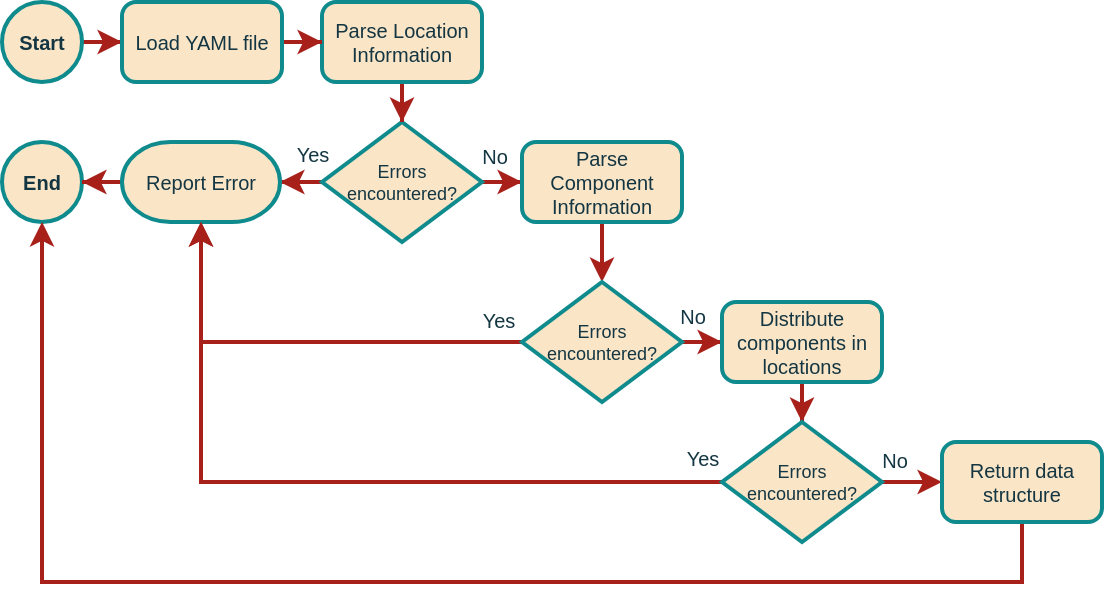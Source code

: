 <mxfile version="21.6.8" type="device">
  <diagram name="Page-1" id="ew7vi9b7o_5ddHdVxSJt">
    <mxGraphModel dx="540" dy="907" grid="1" gridSize="10" guides="1" tooltips="1" connect="1" arrows="1" fold="1" page="1" pageScale="1" pageWidth="850" pageHeight="1100" math="0" shadow="0">
      <root>
        <mxCell id="0" />
        <mxCell id="1" parent="0" />
        <mxCell id="lI_EmPgApQuugRqTcfI--8" style="edgeStyle=orthogonalEdgeStyle;shape=connector;rounded=0;orthogonalLoop=1;jettySize=auto;html=1;exitX=0;exitY=0.5;exitDx=0;exitDy=0;exitPerimeter=0;labelBackgroundColor=default;strokeColor=#A8201A;strokeWidth=2;fontFamily=Helvetica;fontSize=11;fontColor=#143642;endArrow=classic;fillColor=#FAE5C7;" edge="1" parent="1" source="C9X9QNjV8dWVqkScu7Qu-138" target="lI_EmPgApQuugRqTcfI--7">
          <mxGeometry relative="1" as="geometry" />
        </mxCell>
        <mxCell id="lI_EmPgApQuugRqTcfI--13" style="edgeStyle=orthogonalEdgeStyle;shape=connector;rounded=0;orthogonalLoop=1;jettySize=auto;html=1;labelBackgroundColor=default;strokeColor=#A8201A;strokeWidth=2;fontFamily=Helvetica;fontSize=11;fontColor=#143642;endArrow=classic;fillColor=#FAE5C7;" edge="1" parent="1" source="C9X9QNjV8dWVqkScu7Qu-138" target="lI_EmPgApQuugRqTcfI--2">
          <mxGeometry relative="1" as="geometry" />
        </mxCell>
        <mxCell id="C9X9QNjV8dWVqkScu7Qu-138" value="Errors &lt;br&gt;encountered?" style="strokeWidth=2;html=1;shape=mxgraph.flowchart.decision;whiteSpace=wrap;strokeColor=#0F8B8D;fontFamily=Helvetica;fontSize=9;fontColor=#143642;fillColor=#FAE5C7;" parent="1" vertex="1">
          <mxGeometry x="1040" y="100" width="80" height="60" as="geometry" />
        </mxCell>
        <mxCell id="C9X9QNjV8dWVqkScu7Qu-145" value="End" style="strokeWidth=2;html=1;shape=mxgraph.flowchart.start_2;whiteSpace=wrap;labelBackgroundColor=none;fillColor=#FAE5C7;strokeColor=#0F8B8D;fontColor=#143642;fontSize=10;fontStyle=1" parent="1" vertex="1">
          <mxGeometry x="880" y="110" width="40" height="40" as="geometry" />
        </mxCell>
        <mxCell id="C9X9QNjV8dWVqkScu7Qu-150" value="No" style="edgeLabel;html=1;align=center;verticalAlign=middle;resizable=0;points=[];fontSize=10;fontFamily=Helvetica;fontColor=#143642;labelBackgroundColor=none;" parent="1" vertex="1" connectable="0">
          <mxGeometry x="1128.003" y="118" as="geometry">
            <mxPoint x="-2" y="-1" as="offset" />
          </mxGeometry>
        </mxCell>
        <mxCell id="lI_EmPgApQuugRqTcfI--10" value="" style="edgeStyle=orthogonalEdgeStyle;shape=connector;rounded=0;orthogonalLoop=1;jettySize=auto;html=1;labelBackgroundColor=default;strokeColor=#A8201A;strokeWidth=2;fontFamily=Helvetica;fontSize=11;fontColor=#143642;endArrow=classic;fillColor=#FAE5C7;" edge="1" parent="1" source="lI_EmPgApQuugRqTcfI--1" target="lI_EmPgApQuugRqTcfI--5">
          <mxGeometry relative="1" as="geometry" />
        </mxCell>
        <mxCell id="lI_EmPgApQuugRqTcfI--1" value="Start" style="strokeWidth=2;html=1;shape=mxgraph.flowchart.start_2;whiteSpace=wrap;labelBackgroundColor=none;fillColor=#FAE5C7;strokeColor=#0F8B8D;fontColor=#143642;fontSize=10;fontStyle=1" vertex="1" parent="1">
          <mxGeometry x="880" y="40" width="40" height="40" as="geometry" />
        </mxCell>
        <mxCell id="lI_EmPgApQuugRqTcfI--16" value="" style="edgeStyle=orthogonalEdgeStyle;shape=connector;rounded=0;orthogonalLoop=1;jettySize=auto;html=1;labelBackgroundColor=default;strokeColor=#A8201A;strokeWidth=2;fontFamily=Helvetica;fontSize=11;fontColor=#143642;endArrow=classic;fillColor=#FAE5C7;" edge="1" parent="1" source="lI_EmPgApQuugRqTcfI--2" target="lI_EmPgApQuugRqTcfI--15">
          <mxGeometry relative="1" as="geometry" />
        </mxCell>
        <mxCell id="lI_EmPgApQuugRqTcfI--2" value="Parse Component&lt;br&gt;Information" style="rounded=1;whiteSpace=wrap;html=1;absoluteArcSize=1;arcSize=14;strokeWidth=2;strokeColor=#0F8B8D;fontFamily=Helvetica;fontSize=10;fontColor=#143642;fillColor=#FAE5C7;" vertex="1" parent="1">
          <mxGeometry x="1140" y="110" width="80" height="40" as="geometry" />
        </mxCell>
        <mxCell id="lI_EmPgApQuugRqTcfI--6" style="edgeStyle=orthogonalEdgeStyle;shape=connector;rounded=0;orthogonalLoop=1;jettySize=auto;html=1;labelBackgroundColor=default;strokeColor=#A8201A;strokeWidth=2;fontFamily=Helvetica;fontSize=11;fontColor=#143642;endArrow=classic;fillColor=#FAE5C7;" edge="1" parent="1" source="lI_EmPgApQuugRqTcfI--3" target="C9X9QNjV8dWVqkScu7Qu-138">
          <mxGeometry relative="1" as="geometry" />
        </mxCell>
        <mxCell id="lI_EmPgApQuugRqTcfI--3" value="Parse Location&lt;br&gt;Information" style="rounded=1;whiteSpace=wrap;html=1;absoluteArcSize=1;arcSize=14;strokeWidth=2;strokeColor=#0F8B8D;fontFamily=Helvetica;fontSize=10;fontColor=#143642;fillColor=#FAE5C7;" vertex="1" parent="1">
          <mxGeometry x="1040" y="40" width="80" height="40" as="geometry" />
        </mxCell>
        <mxCell id="lI_EmPgApQuugRqTcfI--11" value="" style="edgeStyle=orthogonalEdgeStyle;shape=connector;rounded=0;orthogonalLoop=1;jettySize=auto;html=1;labelBackgroundColor=default;strokeColor=#A8201A;strokeWidth=2;fontFamily=Helvetica;fontSize=11;fontColor=#143642;endArrow=classic;fillColor=#FAE5C7;" edge="1" parent="1" source="lI_EmPgApQuugRqTcfI--5" target="lI_EmPgApQuugRqTcfI--3">
          <mxGeometry relative="1" as="geometry" />
        </mxCell>
        <mxCell id="lI_EmPgApQuugRqTcfI--5" value="Load YAML file" style="rounded=1;whiteSpace=wrap;html=1;absoluteArcSize=1;arcSize=14;strokeWidth=2;strokeColor=#0F8B8D;fontFamily=Helvetica;fontSize=10;fontColor=#143642;fillColor=#FAE5C7;" vertex="1" parent="1">
          <mxGeometry x="940" y="40" width="80" height="40" as="geometry" />
        </mxCell>
        <mxCell id="lI_EmPgApQuugRqTcfI--9" value="" style="edgeStyle=orthogonalEdgeStyle;shape=connector;rounded=0;orthogonalLoop=1;jettySize=auto;html=1;labelBackgroundColor=default;strokeColor=#A8201A;strokeWidth=2;fontFamily=Helvetica;fontSize=11;fontColor=#143642;endArrow=classic;fillColor=#FAE5C7;" edge="1" parent="1" source="lI_EmPgApQuugRqTcfI--7" target="C9X9QNjV8dWVqkScu7Qu-145">
          <mxGeometry relative="1" as="geometry" />
        </mxCell>
        <mxCell id="lI_EmPgApQuugRqTcfI--7" value="Report Error" style="strokeWidth=2;html=1;shape=mxgraph.flowchart.terminator;whiteSpace=wrap;strokeColor=#0F8B8D;fontFamily=Helvetica;fontSize=10;fontColor=#143642;fillColor=#FAE5C7;" vertex="1" parent="1">
          <mxGeometry x="940" y="110" width="79" height="40" as="geometry" />
        </mxCell>
        <mxCell id="lI_EmPgApQuugRqTcfI--20" value="" style="edgeStyle=orthogonalEdgeStyle;shape=connector;rounded=0;orthogonalLoop=1;jettySize=auto;html=1;labelBackgroundColor=default;strokeColor=#A8201A;strokeWidth=2;fontFamily=Helvetica;fontSize=11;fontColor=#143642;endArrow=classic;fillColor=#FAE5C7;" edge="1" parent="1" source="lI_EmPgApQuugRqTcfI--15" target="lI_EmPgApQuugRqTcfI--19">
          <mxGeometry relative="1" as="geometry" />
        </mxCell>
        <mxCell id="lI_EmPgApQuugRqTcfI--39" style="edgeStyle=orthogonalEdgeStyle;shape=connector;rounded=0;orthogonalLoop=1;jettySize=auto;html=1;exitX=0;exitY=0.5;exitDx=0;exitDy=0;exitPerimeter=0;labelBackgroundColor=default;strokeColor=#A8201A;strokeWidth=2;fontFamily=Helvetica;fontSize=11;fontColor=#143642;endArrow=classic;fillColor=#FAE5C7;" edge="1" parent="1" source="lI_EmPgApQuugRqTcfI--15" target="lI_EmPgApQuugRqTcfI--7">
          <mxGeometry relative="1" as="geometry" />
        </mxCell>
        <mxCell id="lI_EmPgApQuugRqTcfI--15" value="Errors &lt;br&gt;encountered?" style="strokeWidth=2;html=1;shape=mxgraph.flowchart.decision;whiteSpace=wrap;strokeColor=#0F8B8D;fontFamily=Helvetica;fontSize=9;fontColor=#143642;fillColor=#FAE5C7;" vertex="1" parent="1">
          <mxGeometry x="1140" y="180" width="80" height="60" as="geometry" />
        </mxCell>
        <mxCell id="lI_EmPgApQuugRqTcfI--48" value="" style="edgeStyle=orthogonalEdgeStyle;shape=connector;rounded=0;orthogonalLoop=1;jettySize=auto;html=1;labelBackgroundColor=default;strokeColor=#A8201A;strokeWidth=2;fontFamily=Helvetica;fontSize=11;fontColor=#143642;endArrow=classic;fillColor=#FAE5C7;" edge="1" parent="1" source="lI_EmPgApQuugRqTcfI--19" target="lI_EmPgApQuugRqTcfI--22">
          <mxGeometry relative="1" as="geometry" />
        </mxCell>
        <mxCell id="lI_EmPgApQuugRqTcfI--19" value="Distribute components in locations" style="rounded=1;whiteSpace=wrap;html=1;absoluteArcSize=1;arcSize=14;strokeWidth=2;strokeColor=#0F8B8D;fontFamily=Helvetica;fontSize=10;fontColor=#143642;fillColor=#FAE5C7;" vertex="1" parent="1">
          <mxGeometry x="1240" y="190" width="80" height="40" as="geometry" />
        </mxCell>
        <mxCell id="lI_EmPgApQuugRqTcfI--42" style="edgeStyle=orthogonalEdgeStyle;shape=connector;rounded=0;orthogonalLoop=1;jettySize=auto;html=1;entryX=0.5;entryY=1;entryDx=0;entryDy=0;entryPerimeter=0;labelBackgroundColor=default;strokeColor=#A8201A;strokeWidth=2;fontFamily=Helvetica;fontSize=11;fontColor=#143642;endArrow=classic;fillColor=#FAE5C7;" edge="1" parent="1" source="lI_EmPgApQuugRqTcfI--22" target="lI_EmPgApQuugRqTcfI--7">
          <mxGeometry relative="1" as="geometry" />
        </mxCell>
        <mxCell id="lI_EmPgApQuugRqTcfI--50" style="edgeStyle=orthogonalEdgeStyle;shape=connector;rounded=0;orthogonalLoop=1;jettySize=auto;html=1;labelBackgroundColor=default;strokeColor=#A8201A;strokeWidth=2;fontFamily=Helvetica;fontSize=11;fontColor=#143642;endArrow=classic;fillColor=#FAE5C7;" edge="1" parent="1" source="lI_EmPgApQuugRqTcfI--22" target="lI_EmPgApQuugRqTcfI--32">
          <mxGeometry relative="1" as="geometry" />
        </mxCell>
        <mxCell id="lI_EmPgApQuugRqTcfI--22" value="Errors &lt;br&gt;encountered?" style="strokeWidth=2;html=1;shape=mxgraph.flowchart.decision;whiteSpace=wrap;strokeColor=#0F8B8D;fontFamily=Helvetica;fontSize=9;fontColor=#143642;fillColor=#FAE5C7;" vertex="1" parent="1">
          <mxGeometry x="1240" y="250" width="80" height="60" as="geometry" />
        </mxCell>
        <mxCell id="lI_EmPgApQuugRqTcfI--24" value="Yes" style="edgeLabel;html=1;align=center;verticalAlign=middle;resizable=0;points=[];fontSize=10;fontFamily=Helvetica;fontColor=#143642;labelBackgroundColor=none;" vertex="1" connectable="0" parent="1">
          <mxGeometry x="1037.003" y="117" as="geometry">
            <mxPoint x="-2" y="-1" as="offset" />
          </mxGeometry>
        </mxCell>
        <mxCell id="lI_EmPgApQuugRqTcfI--51" style="edgeStyle=orthogonalEdgeStyle;shape=connector;rounded=0;orthogonalLoop=1;jettySize=auto;html=1;entryX=0.5;entryY=1;entryDx=0;entryDy=0;entryPerimeter=0;labelBackgroundColor=default;strokeColor=#A8201A;strokeWidth=2;fontFamily=Helvetica;fontSize=11;fontColor=#143642;endArrow=classic;fillColor=#FAE5C7;" edge="1" parent="1" source="lI_EmPgApQuugRqTcfI--32" target="C9X9QNjV8dWVqkScu7Qu-145">
          <mxGeometry relative="1" as="geometry">
            <Array as="points">
              <mxPoint x="1390" y="330" />
              <mxPoint x="900" y="330" />
            </Array>
          </mxGeometry>
        </mxCell>
        <mxCell id="lI_EmPgApQuugRqTcfI--32" value="Return data structure" style="rounded=1;whiteSpace=wrap;html=1;absoluteArcSize=1;arcSize=14;strokeWidth=2;strokeColor=#0F8B8D;fontFamily=Helvetica;fontSize=10;fontColor=#143642;fillColor=#FAE5C7;" vertex="1" parent="1">
          <mxGeometry x="1350" y="260" width="80" height="40" as="geometry" />
        </mxCell>
        <mxCell id="lI_EmPgApQuugRqTcfI--40" value="Yes" style="edgeLabel;html=1;align=center;verticalAlign=middle;resizable=0;points=[];fontSize=10;fontFamily=Helvetica;fontColor=#143642;labelBackgroundColor=none;" vertex="1" connectable="0" parent="1">
          <mxGeometry x="1130.003" y="200" as="geometry">
            <mxPoint x="-2" y="-1" as="offset" />
          </mxGeometry>
        </mxCell>
        <mxCell id="lI_EmPgApQuugRqTcfI--41" value="No" style="edgeLabel;html=1;align=center;verticalAlign=middle;resizable=0;points=[];fontSize=10;fontFamily=Helvetica;fontColor=#143642;labelBackgroundColor=none;" vertex="1" connectable="0" parent="1">
          <mxGeometry x="1227.003" y="198" as="geometry">
            <mxPoint x="-2" y="-1" as="offset" />
          </mxGeometry>
        </mxCell>
        <mxCell id="lI_EmPgApQuugRqTcfI--45" value="Yes" style="edgeLabel;html=1;align=center;verticalAlign=middle;resizable=0;points=[];fontSize=10;fontFamily=Helvetica;fontColor=#143642;labelBackgroundColor=none;" vertex="1" connectable="0" parent="1">
          <mxGeometry x="1232.003" y="269" as="geometry">
            <mxPoint x="-2" y="-1" as="offset" />
          </mxGeometry>
        </mxCell>
        <mxCell id="lI_EmPgApQuugRqTcfI--52" value="No" style="edgeLabel;html=1;align=center;verticalAlign=middle;resizable=0;points=[];fontSize=10;fontFamily=Helvetica;fontColor=#143642;labelBackgroundColor=none;" vertex="1" connectable="0" parent="1">
          <mxGeometry x="1328.003" y="270" as="geometry">
            <mxPoint x="-2" y="-1" as="offset" />
          </mxGeometry>
        </mxCell>
      </root>
    </mxGraphModel>
  </diagram>
</mxfile>
